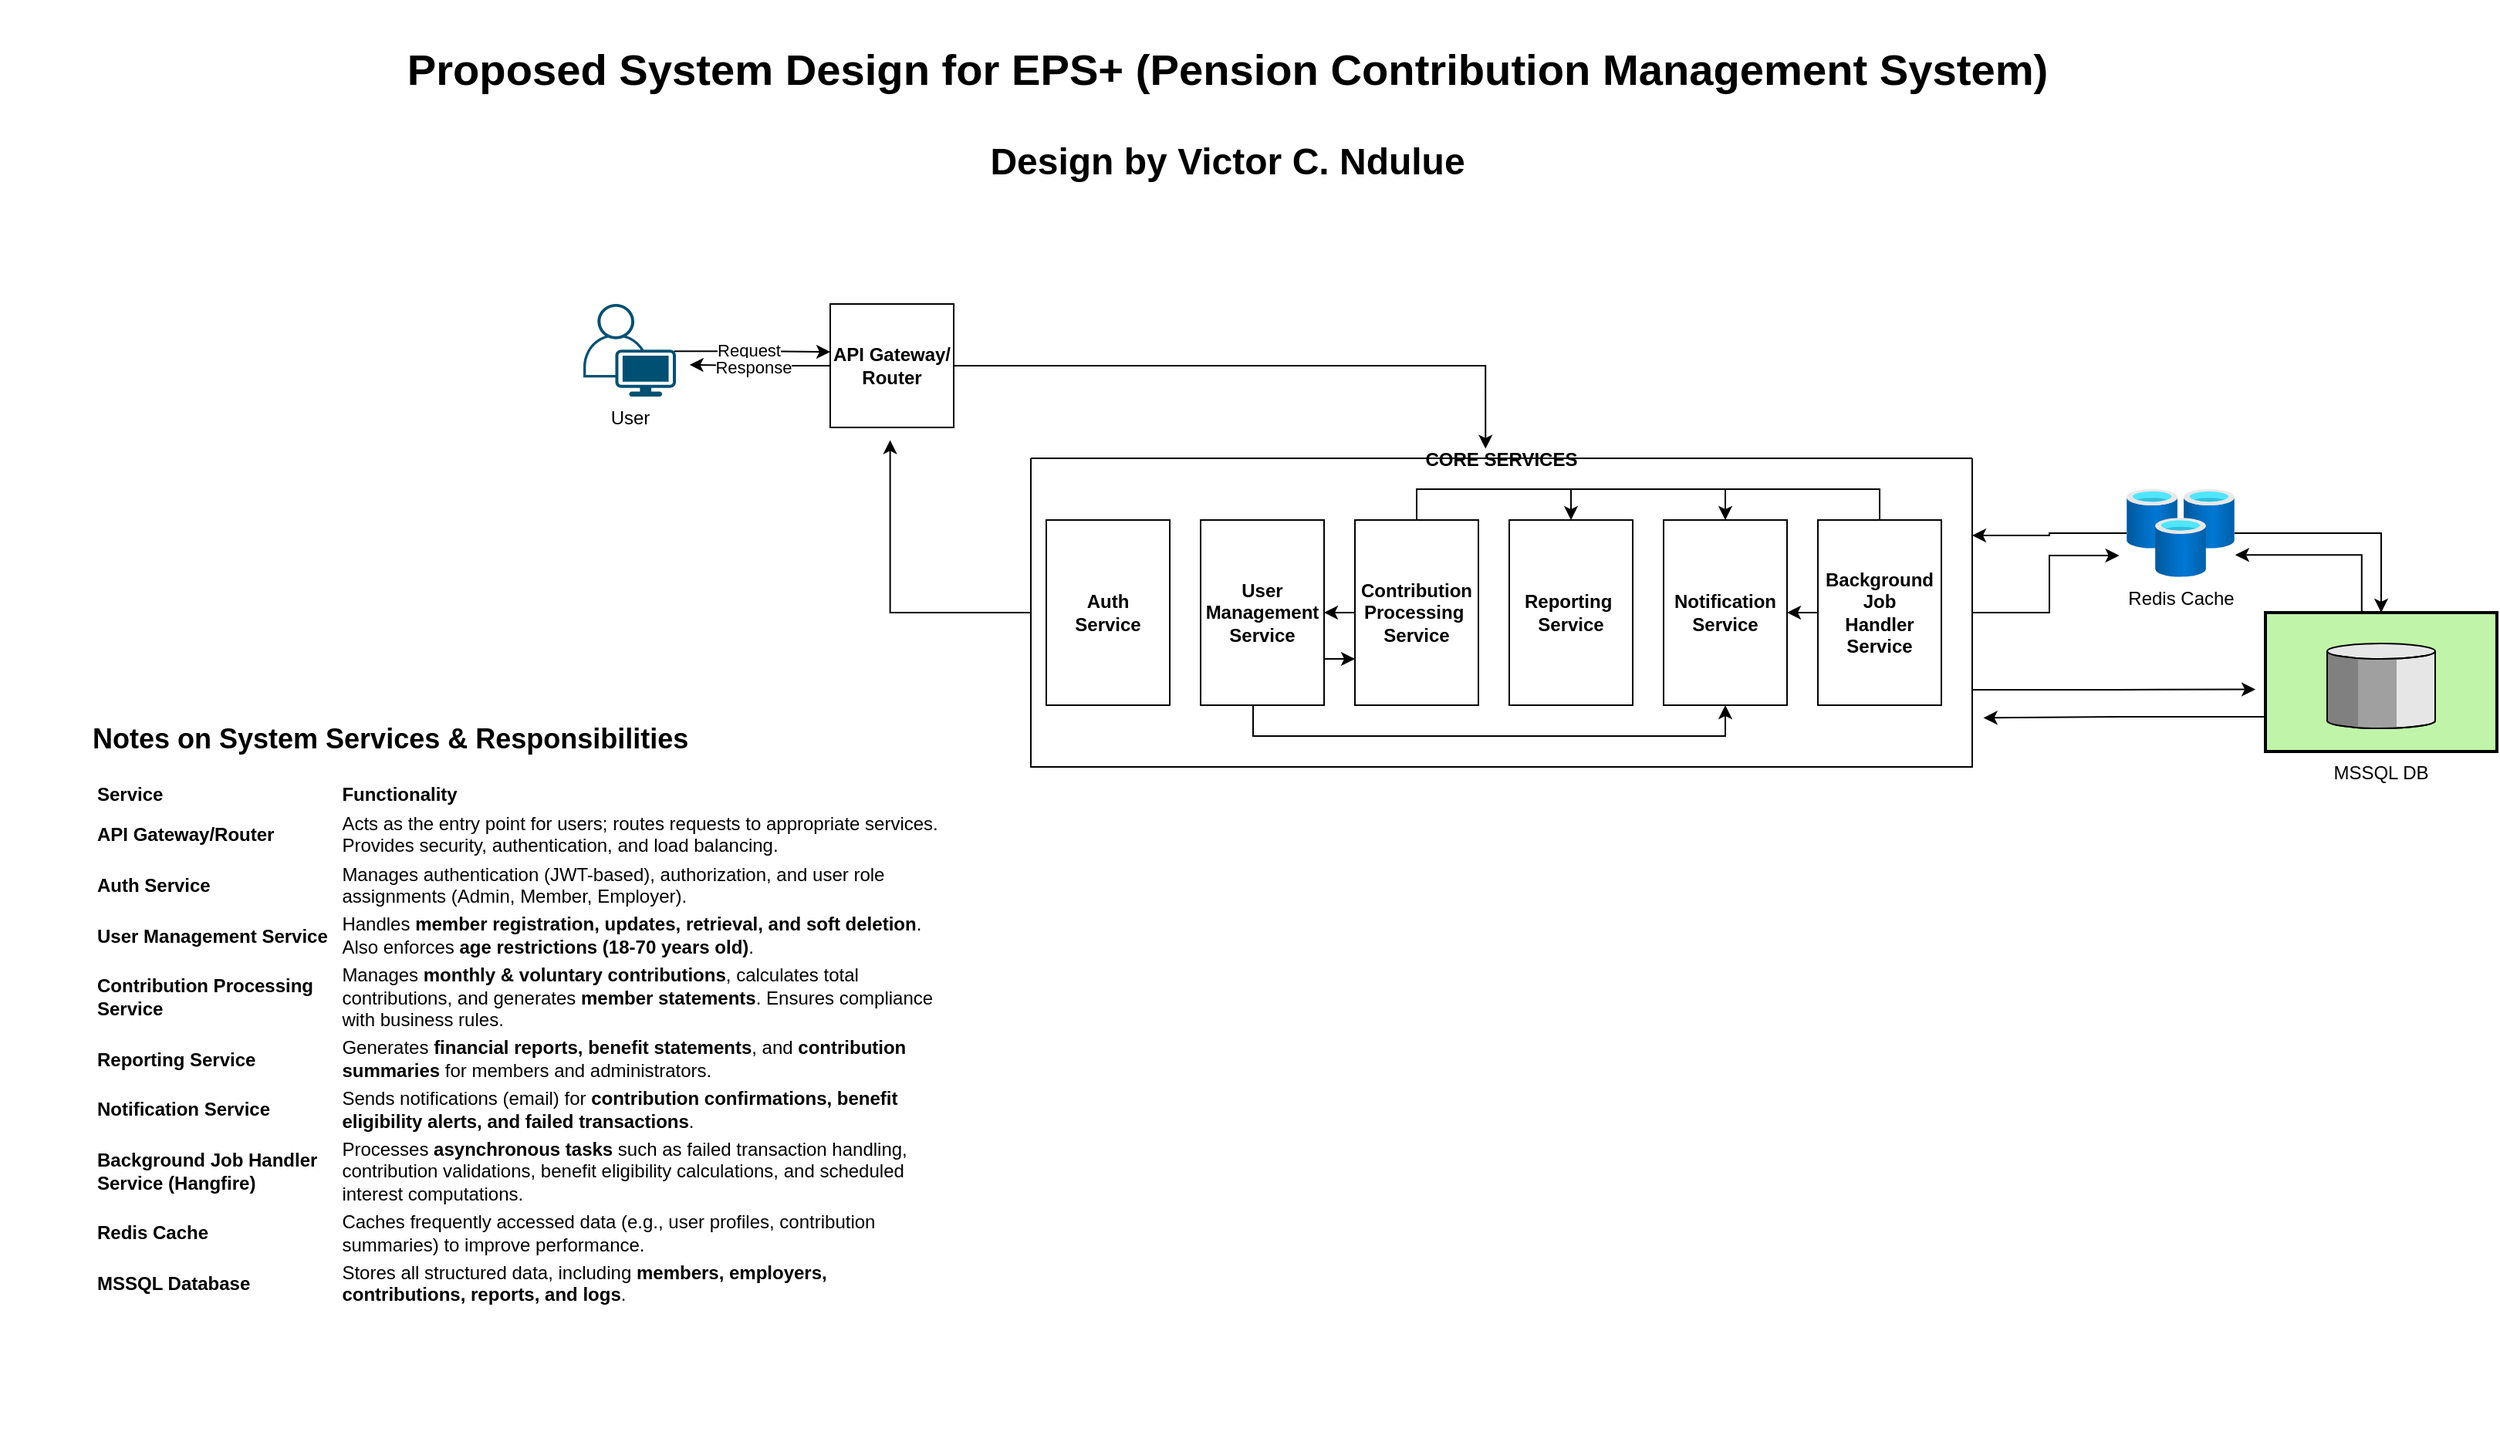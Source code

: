 <mxfile version="26.1.1">
  <diagram name="Page-1" id="74b105a0-9070-1c63-61bc-23e55f88626e">
    <mxGraphModel dx="1878" dy="739" grid="1" gridSize="10" guides="1" tooltips="1" connect="1" arrows="1" fold="1" page="1" pageScale="1.5" pageWidth="1169" pageHeight="826" background="none" math="0" shadow="0">
      <root>
        <mxCell id="0" style=";html=1;" />
        <mxCell id="1" style=";html=1;" parent="0" />
        <mxCell id="HmFR4SPm93V1ZtyjPbFf-37" style="edgeStyle=orthogonalEdgeStyle;rounded=0;orthogonalLoop=1;jettySize=auto;html=1;exitX=0.416;exitY=0.007;exitDx=0;exitDy=0;exitPerimeter=0;entryX=1.006;entryY=0.749;entryDx=0;entryDy=0;entryPerimeter=0;" edge="1" parent="1" source="10b056a9c633e61c-15" target="HmFR4SPm93V1ZtyjPbFf-2">
          <mxGeometry relative="1" as="geometry">
            <mxPoint x="1520" y="490" as="targetPoint" />
          </mxGeometry>
        </mxCell>
        <mxCell id="10b056a9c633e61c-15" value="MSSQL DB&#xa;" style="strokeWidth=2;dashed=0;align=center;fontSize=12;verticalLabelPosition=bottom;verticalAlign=top;shape=mxgraph.eip.message_store;fillColor=#c0f5a9" parent="1" vertex="1">
          <mxGeometry x="1550" y="620" width="150" height="90" as="geometry" />
        </mxCell>
        <mxCell id="10b056a9c633e61c-30" value="&lt;h3 data-end=&quot;82&quot; data-start=&quot;0&quot;&gt;&lt;strong data-end=&quot;80&quot; data-start=&quot;4&quot;&gt;Proposed System Design for EPS+ (Pension Contribution Management System)&lt;/strong&gt;&lt;/h3&gt;&lt;div&gt;&lt;strong data-end=&quot;80&quot; data-start=&quot;4&quot;&gt;Design by Victor C. Ndulue&lt;/strong&gt;&lt;/div&gt;&lt;p data-end=&quot;303&quot; data-start=&quot;84&quot;&gt;&lt;/p&gt;" style="text;strokeColor=none;fillColor=none;html=1;fontSize=24;fontStyle=1;verticalAlign=middle;align=center;" parent="1" vertex="1">
          <mxGeometry x="82" y="240" width="1590" height="110" as="geometry" />
        </mxCell>
        <mxCell id="HmFR4SPm93V1ZtyjPbFf-32" style="edgeStyle=orthogonalEdgeStyle;rounded=0;orthogonalLoop=1;jettySize=auto;html=1;entryX=1;entryY=0.25;entryDx=0;entryDy=0;" edge="1" parent="1" source="HmFR4SPm93V1ZtyjPbFf-2" target="HmFR4SPm93V1ZtyjPbFf-11">
          <mxGeometry relative="1" as="geometry" />
        </mxCell>
        <mxCell id="HmFR4SPm93V1ZtyjPbFf-2" value="Redis&amp;nbsp;&lt;span style=&quot;background-color: light-dark(#ffffff, var(--ge-dark-color, #121212)); color: light-dark(rgb(0, 0, 0), rgb(255, 255, 255));&quot;&gt;Cache&lt;/span&gt;" style="image;aspect=fixed;html=1;points=[];align=center;fontSize=12;image=img/lib/azure2/databases/Cache_Redis.svg;" vertex="1" parent="1">
          <mxGeometry x="1460" y="540" width="70" height="56.88" as="geometry" />
        </mxCell>
        <mxCell id="HmFR4SPm93V1ZtyjPbFf-4" value="User" style="points=[[0.35,0,0],[0.98,0.51,0],[1,0.71,0],[0.67,1,0],[0,0.795,0],[0,0.65,0]];verticalLabelPosition=bottom;sketch=0;html=1;verticalAlign=top;aspect=fixed;align=center;pointerEvents=1;shape=mxgraph.cisco19.user;fillColor=#005073;strokeColor=none;" vertex="1" parent="1">
          <mxGeometry x="460" y="420" width="60" height="60" as="geometry" />
        </mxCell>
        <mxCell id="HmFR4SPm93V1ZtyjPbFf-11" value="CORE SERVICES" style="swimlane;startSize=0;" vertex="1" parent="1">
          <mxGeometry x="750" y="520" width="610" height="200" as="geometry" />
        </mxCell>
        <mxCell id="HmFR4SPm93V1ZtyjPbFf-25" style="edgeStyle=orthogonalEdgeStyle;rounded=0;orthogonalLoop=1;jettySize=auto;html=1;entryX=0.5;entryY=0;entryDx=0;entryDy=0;exitX=0.5;exitY=0;exitDx=0;exitDy=0;" edge="1" parent="HmFR4SPm93V1ZtyjPbFf-11" source="HmFR4SPm93V1ZtyjPbFf-13" target="HmFR4SPm93V1ZtyjPbFf-14">
          <mxGeometry relative="1" as="geometry" />
        </mxCell>
        <mxCell id="HmFR4SPm93V1ZtyjPbFf-27" style="edgeStyle=orthogonalEdgeStyle;rounded=0;orthogonalLoop=1;jettySize=auto;html=1;exitX=1;exitY=0.75;exitDx=0;exitDy=0;entryX=0;entryY=0.75;entryDx=0;entryDy=0;" edge="1" parent="HmFR4SPm93V1ZtyjPbFf-11" source="HmFR4SPm93V1ZtyjPbFf-12" target="HmFR4SPm93V1ZtyjPbFf-13">
          <mxGeometry relative="1" as="geometry" />
        </mxCell>
        <mxCell id="HmFR4SPm93V1ZtyjPbFf-12" value="&lt;b&gt;User&lt;/b&gt;&lt;div&gt;&lt;b&gt;Management&lt;/b&gt;&lt;/div&gt;&lt;div&gt;&lt;b&gt;Service&lt;/b&gt;&lt;/div&gt;" style="whiteSpace=wrap;html=1;" vertex="1" parent="HmFR4SPm93V1ZtyjPbFf-11">
          <mxGeometry x="110" y="40" width="80" height="120" as="geometry" />
        </mxCell>
        <mxCell id="HmFR4SPm93V1ZtyjPbFf-26" style="edgeStyle=orthogonalEdgeStyle;rounded=0;orthogonalLoop=1;jettySize=auto;html=1;exitX=0;exitY=0.5;exitDx=0;exitDy=0;entryX=1;entryY=0.5;entryDx=0;entryDy=0;" edge="1" parent="HmFR4SPm93V1ZtyjPbFf-11" source="HmFR4SPm93V1ZtyjPbFf-13" target="HmFR4SPm93V1ZtyjPbFf-12">
          <mxGeometry relative="1" as="geometry" />
        </mxCell>
        <mxCell id="HmFR4SPm93V1ZtyjPbFf-13" value="&lt;b&gt;Contribution Processing&amp;nbsp;&lt;/b&gt;&lt;div&gt;&lt;b&gt;Service&lt;/b&gt;&lt;/div&gt;" style="whiteSpace=wrap;html=1;" vertex="1" parent="HmFR4SPm93V1ZtyjPbFf-11">
          <mxGeometry x="210" y="40" width="80" height="120" as="geometry" />
        </mxCell>
        <mxCell id="HmFR4SPm93V1ZtyjPbFf-14" value="&lt;b&gt;Notification Service&lt;/b&gt;" style="whiteSpace=wrap;html=1;" vertex="1" parent="HmFR4SPm93V1ZtyjPbFf-11">
          <mxGeometry x="410" y="40" width="80" height="120" as="geometry" />
        </mxCell>
        <mxCell id="HmFR4SPm93V1ZtyjPbFf-21" style="edgeStyle=orthogonalEdgeStyle;rounded=0;orthogonalLoop=1;jettySize=auto;html=1;entryX=1;entryY=0.5;entryDx=0;entryDy=0;" edge="1" parent="HmFR4SPm93V1ZtyjPbFf-11" source="HmFR4SPm93V1ZtyjPbFf-15" target="HmFR4SPm93V1ZtyjPbFf-14">
          <mxGeometry relative="1" as="geometry" />
        </mxCell>
        <mxCell id="HmFR4SPm93V1ZtyjPbFf-59" style="edgeStyle=orthogonalEdgeStyle;rounded=0;orthogonalLoop=1;jettySize=auto;html=1;entryX=0.5;entryY=0;entryDx=0;entryDy=0;exitX=0.5;exitY=0;exitDx=0;exitDy=0;" edge="1" parent="HmFR4SPm93V1ZtyjPbFf-11" source="HmFR4SPm93V1ZtyjPbFf-15" target="HmFR4SPm93V1ZtyjPbFf-53">
          <mxGeometry relative="1" as="geometry" />
        </mxCell>
        <mxCell id="HmFR4SPm93V1ZtyjPbFf-15" value="&lt;b&gt;Background Job&lt;/b&gt;&lt;div&gt;&lt;b&gt;Handler Service&lt;/b&gt;&lt;/div&gt;" style="whiteSpace=wrap;html=1;" vertex="1" parent="HmFR4SPm93V1ZtyjPbFf-11">
          <mxGeometry x="510" y="40" width="80" height="120" as="geometry" />
        </mxCell>
        <mxCell id="HmFR4SPm93V1ZtyjPbFf-52" style="edgeStyle=orthogonalEdgeStyle;rounded=0;orthogonalLoop=1;jettySize=auto;html=1;entryX=0.5;entryY=1;entryDx=0;entryDy=0;exitX=0.425;exitY=1.002;exitDx=0;exitDy=0;exitPerimeter=0;" edge="1" parent="HmFR4SPm93V1ZtyjPbFf-11" source="HmFR4SPm93V1ZtyjPbFf-12" target="HmFR4SPm93V1ZtyjPbFf-14">
          <mxGeometry relative="1" as="geometry" />
        </mxCell>
        <mxCell id="HmFR4SPm93V1ZtyjPbFf-51" value="&lt;b&gt;Auth&lt;/b&gt;&lt;div&gt;&lt;b&gt;Service&lt;/b&gt;&lt;/div&gt;" style="whiteSpace=wrap;html=1;" vertex="1" parent="HmFR4SPm93V1ZtyjPbFf-11">
          <mxGeometry x="10" y="40" width="80" height="120" as="geometry" />
        </mxCell>
        <mxCell id="HmFR4SPm93V1ZtyjPbFf-53" value="&lt;b&gt;Reporting&amp;nbsp;&lt;/b&gt;&lt;div&gt;&lt;b&gt;Service&lt;/b&gt;&lt;/div&gt;" style="whiteSpace=wrap;html=1;" vertex="1" parent="HmFR4SPm93V1ZtyjPbFf-11">
          <mxGeometry x="310" y="40" width="80" height="120" as="geometry" />
        </mxCell>
        <mxCell id="HmFR4SPm93V1ZtyjPbFf-33" style="edgeStyle=orthogonalEdgeStyle;rounded=0;orthogonalLoop=1;jettySize=auto;html=1;entryX=-0.067;entryY=0.756;entryDx=0;entryDy=0;entryPerimeter=0;" edge="1" parent="1" source="HmFR4SPm93V1ZtyjPbFf-11" target="HmFR4SPm93V1ZtyjPbFf-2">
          <mxGeometry relative="1" as="geometry" />
        </mxCell>
        <mxCell id="HmFR4SPm93V1ZtyjPbFf-36" style="edgeStyle=orthogonalEdgeStyle;rounded=0;orthogonalLoop=1;jettySize=auto;html=1;entryX=0.5;entryY=0;entryDx=0;entryDy=0;entryPerimeter=0;" edge="1" parent="1" source="HmFR4SPm93V1ZtyjPbFf-2" target="10b056a9c633e61c-15">
          <mxGeometry relative="1" as="geometry" />
        </mxCell>
        <mxCell id="HmFR4SPm93V1ZtyjPbFf-41" value="&lt;b&gt;API Gateway/&lt;/b&gt;&lt;div&gt;&lt;b&gt;Router&lt;/b&gt;&lt;/div&gt;" style="whiteSpace=wrap;html=1;aspect=fixed;" vertex="1" parent="1">
          <mxGeometry x="620" y="420" width="80" height="80" as="geometry" />
        </mxCell>
        <mxCell id="HmFR4SPm93V1ZtyjPbFf-42" style="edgeStyle=orthogonalEdgeStyle;rounded=0;orthogonalLoop=1;jettySize=auto;html=1;entryX=0.483;entryY=-0.031;entryDx=0;entryDy=0;entryPerimeter=0;" edge="1" parent="1" source="HmFR4SPm93V1ZtyjPbFf-41" target="HmFR4SPm93V1ZtyjPbFf-11">
          <mxGeometry relative="1" as="geometry" />
        </mxCell>
        <mxCell id="HmFR4SPm93V1ZtyjPbFf-43" style="edgeStyle=orthogonalEdgeStyle;rounded=0;orthogonalLoop=1;jettySize=auto;html=1;exitX=0;exitY=0.5;exitDx=0;exitDy=0;entryX=0.485;entryY=1.103;entryDx=0;entryDy=0;entryPerimeter=0;" edge="1" parent="1" source="HmFR4SPm93V1ZtyjPbFf-11" target="HmFR4SPm93V1ZtyjPbFf-41">
          <mxGeometry relative="1" as="geometry" />
        </mxCell>
        <mxCell id="HmFR4SPm93V1ZtyjPbFf-49" style="edgeStyle=orthogonalEdgeStyle;rounded=0;orthogonalLoop=1;jettySize=auto;html=1;exitX=0.98;exitY=0.51;exitDx=0;exitDy=0;exitPerimeter=0;entryX=0;entryY=0.388;entryDx=0;entryDy=0;entryPerimeter=0;" edge="1" parent="1" source="HmFR4SPm93V1ZtyjPbFf-4" target="HmFR4SPm93V1ZtyjPbFf-41">
          <mxGeometry relative="1" as="geometry" />
        </mxCell>
        <mxCell id="HmFR4SPm93V1ZtyjPbFf-62" value="Request" style="edgeLabel;html=1;align=center;verticalAlign=middle;resizable=0;points=[];" vertex="1" connectable="0" parent="HmFR4SPm93V1ZtyjPbFf-49">
          <mxGeometry x="-0.065" y="1" relative="1" as="geometry">
            <mxPoint as="offset" />
          </mxGeometry>
        </mxCell>
        <mxCell id="HmFR4SPm93V1ZtyjPbFf-50" style="edgeStyle=orthogonalEdgeStyle;rounded=0;orthogonalLoop=1;jettySize=auto;html=1;entryX=1.147;entryY=0.657;entryDx=0;entryDy=0;entryPerimeter=0;" edge="1" parent="1" source="HmFR4SPm93V1ZtyjPbFf-41" target="HmFR4SPm93V1ZtyjPbFf-4">
          <mxGeometry relative="1" as="geometry" />
        </mxCell>
        <mxCell id="HmFR4SPm93V1ZtyjPbFf-63" value="Response" style="edgeLabel;html=1;align=center;verticalAlign=middle;resizable=0;points=[];" vertex="1" connectable="0" parent="HmFR4SPm93V1ZtyjPbFf-50">
          <mxGeometry x="0.1" y="1" relative="1" as="geometry">
            <mxPoint as="offset" />
          </mxGeometry>
        </mxCell>
        <mxCell id="HmFR4SPm93V1ZtyjPbFf-54" style="edgeStyle=orthogonalEdgeStyle;rounded=0;orthogonalLoop=1;jettySize=auto;html=1;exitX=0;exitY=0.75;exitDx=0;exitDy=0;exitPerimeter=0;entryX=1.012;entryY=0.841;entryDx=0;entryDy=0;entryPerimeter=0;" edge="1" parent="1" source="10b056a9c633e61c-15" target="HmFR4SPm93V1ZtyjPbFf-11">
          <mxGeometry relative="1" as="geometry" />
        </mxCell>
        <mxCell id="HmFR4SPm93V1ZtyjPbFf-57" style="edgeStyle=orthogonalEdgeStyle;rounded=0;orthogonalLoop=1;jettySize=auto;html=1;exitX=1;exitY=0.75;exitDx=0;exitDy=0;entryX=-0.043;entryY=0.553;entryDx=0;entryDy=0;entryPerimeter=0;" edge="1" parent="1" source="HmFR4SPm93V1ZtyjPbFf-11" target="10b056a9c633e61c-15">
          <mxGeometry relative="1" as="geometry" />
        </mxCell>
        <mxCell id="HmFR4SPm93V1ZtyjPbFf-61" value="&lt;h2 data-start=&quot;1400&quot; data-end=&quot;1453&quot;&gt;&lt;strong data-start=&quot;1403&quot; data-end=&quot;1453&quot;&gt;Notes on System Services &amp;amp; Responsibilities&lt;/strong&gt;&lt;/h2&gt;&lt;div class=&quot;overflow-x-auto contain-inline-size&quot;&gt;&lt;table data-start=&quot;1526&quot; data-end=&quot;3173&quot;&gt;&lt;thead data-start=&quot;1526&quot; data-end=&quot;1586&quot;&gt;&lt;tr data-start=&quot;1526&quot; data-end=&quot;1586&quot;&gt;&lt;th data-start=&quot;1526&quot; data-end=&quot;1565&quot;&gt;&lt;strong data-start=&quot;1528&quot; data-end=&quot;1539&quot;&gt;Service&lt;/strong&gt;&lt;/th&gt;&lt;th data-start=&quot;1565&quot; data-end=&quot;1586&quot;&gt;&lt;strong data-start=&quot;1567&quot; data-end=&quot;1584&quot;&gt;Functionality&lt;/strong&gt;&lt;/th&gt;&lt;/tr&gt;&lt;/thead&gt;&lt;tbody data-start=&quot;1647&quot; data-end=&quot;3173&quot;&gt;&lt;tr data-start=&quot;1647&quot; data-end=&quot;1820&quot;&gt;&lt;td&gt;&lt;strong data-start=&quot;1649&quot; data-end=&quot;1671&quot;&gt;API Gateway/Router&lt;/strong&gt;&lt;/td&gt;&lt;td&gt;Acts as the entry point for users; routes requests to appropriate services. Provides security, authentication, and load balancing.&lt;/td&gt;&lt;/tr&gt;&lt;tr data-start=&quot;1821&quot; data-end=&quot;1968&quot;&gt;&lt;td&gt;&lt;strong data-start=&quot;1823&quot; data-end=&quot;1839&quot;&gt;Auth Service&lt;/strong&gt;&lt;/td&gt;&lt;td&gt;Manages authentication (JWT-based), authorization, and user role assignments (Admin, Member, Employer).&lt;/td&gt;&lt;/tr&gt;&lt;tr data-start=&quot;1969&quot; data-end=&quot;2138&quot;&gt;&lt;td&gt;&lt;strong data-start=&quot;1971&quot; data-end=&quot;1998&quot;&gt;User Management Service&lt;/strong&gt;&lt;/td&gt;&lt;td&gt;Handles &lt;strong data-start=&quot;2019&quot; data-end=&quot;2081&quot;&gt;member registration, updates, retrieval, and soft deletion&lt;/strong&gt;. Also enforces &lt;strong data-start=&quot;2097&quot; data-end=&quot;2135&quot;&gt;age restrictions (18-70 years old)&lt;/strong&gt;.&lt;/td&gt;&lt;/tr&gt;&lt;tr data-start=&quot;2139&quot; data-end=&quot;2339&quot;&gt;&lt;td&gt;&lt;strong data-start=&quot;2141&quot; data-end=&quot;2176&quot;&gt;Contribution Processing Service&lt;/strong&gt;&lt;/td&gt;&lt;td&gt;Manages &lt;strong data-start=&quot;2190&quot; data-end=&quot;2227&quot;&gt;monthly &amp;amp; voluntary contributions&lt;/strong&gt;, calculates total contributions, and generates &lt;strong data-start=&quot;2275&quot; data-end=&quot;2296&quot;&gt;member statements&lt;/strong&gt;. Ensures compliance with business rules.&lt;/td&gt;&lt;/tr&gt;&lt;tr data-start=&quot;2340&quot; data-end=&quot;2500&quot;&gt;&lt;td&gt;&lt;strong data-start=&quot;2342&quot; data-end=&quot;2363&quot;&gt;Reporting Service&lt;/strong&gt;&lt;/td&gt;&lt;td&gt;Generates &lt;strong data-start=&quot;2393&quot; data-end=&quot;2434&quot;&gt;financial reports, benefit statements&lt;/strong&gt;, and &lt;strong data-start=&quot;2440&quot; data-end=&quot;2466&quot;&gt;contribution summaries&lt;/strong&gt; for members and administrators.&lt;/td&gt;&lt;/tr&gt;&lt;tr data-start=&quot;2501&quot; data-end=&quot;2666&quot;&gt;&lt;td&gt;&lt;strong data-start=&quot;2503&quot; data-end=&quot;2527&quot;&gt;Notification Service&lt;/strong&gt;&lt;/td&gt;&lt;td&gt;Sends notifications (email) for &lt;strong data-start=&quot;2580&quot; data-end=&quot;2663&quot;&gt;contribution confirmations, benefit eligibility alerts, and failed transactions&lt;/strong&gt;.&lt;/td&gt;&lt;/tr&gt;&lt;tr data-start=&quot;2667&quot; data-end=&quot;2885&quot;&gt;&lt;td&gt;&lt;strong data-start=&quot;2669&quot; data-end=&quot;2714&quot;&gt;Background Job Handler Service (Hangfire)&lt;/strong&gt;&lt;/td&gt;&lt;td&gt;Processes &lt;strong data-start=&quot;2727&quot; data-end=&quot;2749&quot;&gt;asynchronous tasks&lt;/strong&gt; such as failed transaction handling, contribution validations, benefit eligibility calculations, and scheduled interest computations.&lt;/td&gt;&lt;/tr&gt;&lt;tr data-start=&quot;2886&quot; data-end=&quot;3032&quot;&gt;&lt;td&gt;&lt;strong data-start=&quot;2888&quot; data-end=&quot;2903&quot;&gt;Redis Cache&lt;/strong&gt;&lt;/td&gt;&lt;td&gt;Caches frequently accessed data (e.g., user profiles, contribution summaries) to improve performance.&lt;/td&gt;&lt;/tr&gt;&lt;tr data-start=&quot;3033&quot; data-end=&quot;3173&quot;&gt;&lt;td&gt;&lt;strong data-start=&quot;3035&quot; data-end=&quot;3053&quot;&gt;MSSQL Database&lt;/strong&gt;&lt;/td&gt;&lt;td&gt;Stores all structured data, including &lt;strong data-start=&quot;3114&quot; data-end=&quot;3170&quot;&gt;members, employers, contributions, reports, and logs&lt;/strong&gt;.&lt;/td&gt;&lt;/tr&gt;&lt;/tbody&gt;&lt;/table&gt;&lt;/div&gt;" style="text;whiteSpace=wrap;html=1;" vertex="1" parent="1">
          <mxGeometry x="140" y="670" width="560" height="480" as="geometry" />
        </mxCell>
      </root>
    </mxGraphModel>
  </diagram>
</mxfile>
